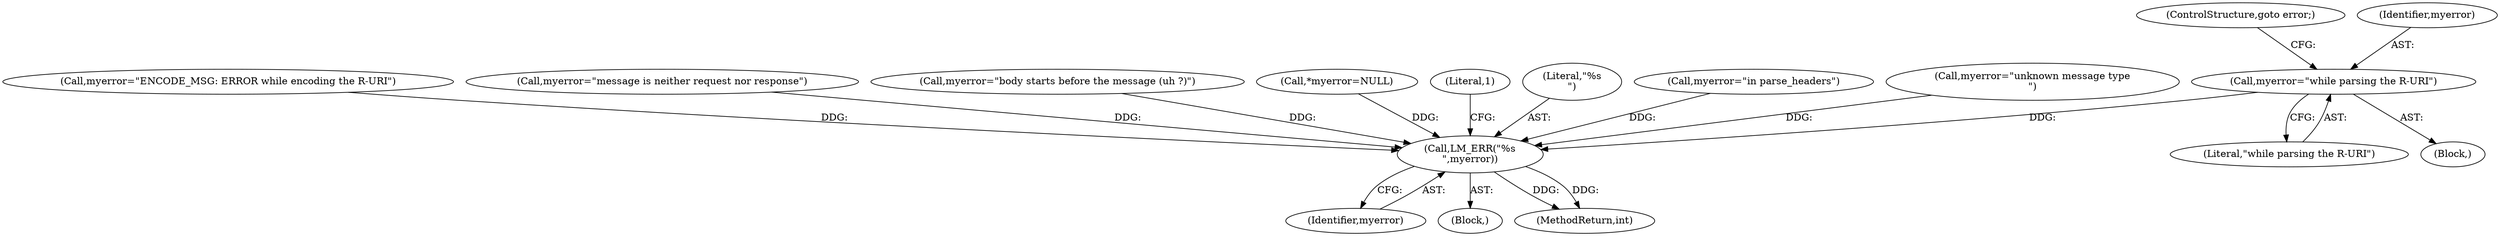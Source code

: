 digraph "0_kamailio_f50c9c853e7809810099c970780c30b0765b0643@pointer" {
"1000503" [label="(Call,myerror=\"while parsing the R-URI\")"];
"1000776" [label="(Call,LM_ERR(\"%s\n\",myerror))"];
"1000551" [label="(Call,myerror=\"ENCODE_MSG: ERROR while encoding the R-URI\")"];
"1000187" [label="(Call,myerror=\"message is neither request nor response\")"];
"1000279" [label="(Call,myerror=\"body starts before the message (uh ?)\")"];
"1000778" [label="(Identifier,myerror)"];
"1000506" [label="(ControlStructure,goto error;)"];
"1000131" [label="(Call,*myerror=NULL)"];
"1000781" [label="(Literal,1)"];
"1000120" [label="(Block,)"];
"1000505" [label="(Literal,\"while parsing the R-URI\")"];
"1000503" [label="(Call,myerror=\"while parsing the R-URI\")"];
"1000777" [label="(Literal,\"%s\n\")"];
"1000776" [label="(Call,LM_ERR(\"%s\n\",myerror))"];
"1000482" [label="(Block,)"];
"1000152" [label="(Call,myerror=\"in parse_headers\")"];
"1000782" [label="(MethodReturn,int)"];
"1000238" [label="(Call,myerror=\"unknown message type\n\")"];
"1000504" [label="(Identifier,myerror)"];
"1000503" -> "1000482"  [label="AST: "];
"1000503" -> "1000505"  [label="CFG: "];
"1000504" -> "1000503"  [label="AST: "];
"1000505" -> "1000503"  [label="AST: "];
"1000506" -> "1000503"  [label="CFG: "];
"1000503" -> "1000776"  [label="DDG: "];
"1000776" -> "1000120"  [label="AST: "];
"1000776" -> "1000778"  [label="CFG: "];
"1000777" -> "1000776"  [label="AST: "];
"1000778" -> "1000776"  [label="AST: "];
"1000781" -> "1000776"  [label="CFG: "];
"1000776" -> "1000782"  [label="DDG: "];
"1000776" -> "1000782"  [label="DDG: "];
"1000187" -> "1000776"  [label="DDG: "];
"1000238" -> "1000776"  [label="DDG: "];
"1000279" -> "1000776"  [label="DDG: "];
"1000131" -> "1000776"  [label="DDG: "];
"1000152" -> "1000776"  [label="DDG: "];
"1000551" -> "1000776"  [label="DDG: "];
}
